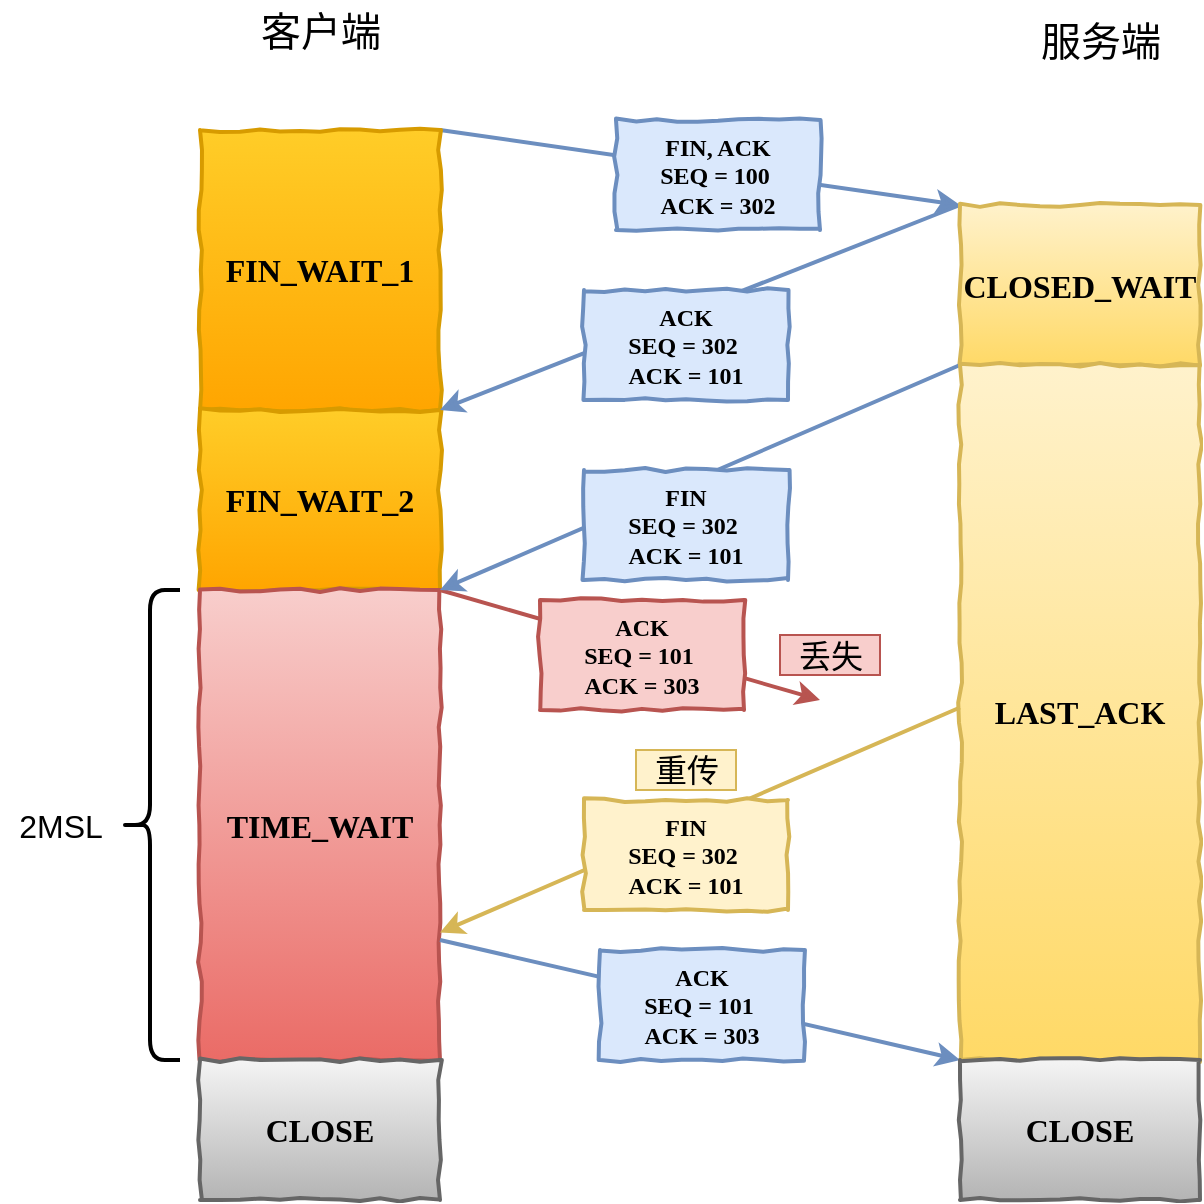 <mxfile version="16.1.0" type="github">
  <diagram id="WaHfDH1Nx6i7GQKPyZjy" name="Page-1">
    <mxGraphModel dx="946" dy="470" grid="1" gridSize="10" guides="1" tooltips="1" connect="1" arrows="1" fold="1" page="1" pageScale="1" pageWidth="827" pageHeight="1169" math="0" shadow="0">
      <root>
        <mxCell id="0" />
        <mxCell id="1" parent="0" />
        <mxCell id="Pf2hlAxHjkDawbTUkIR2-2" value="客户端" style="text;html=1;align=center;verticalAlign=middle;resizable=0;points=[];autosize=1;fontSize=20;" vertex="1" parent="1">
          <mxGeometry x="390" y="550" width="80" height="30" as="geometry" />
        </mxCell>
        <mxCell id="Pf2hlAxHjkDawbTUkIR2-3" value="服务端" style="text;html=1;align=center;verticalAlign=middle;resizable=0;points=[];autosize=1;fontSize=20;" vertex="1" parent="1">
          <mxGeometry x="780" y="555" width="80" height="30" as="geometry" />
        </mxCell>
        <mxCell id="Pf2hlAxHjkDawbTUkIR2-8" style="edgeStyle=none;rounded=0;orthogonalLoop=1;jettySize=auto;html=1;exitX=1;exitY=0;exitDx=0;exitDy=0;entryX=0;entryY=0;entryDx=0;entryDy=0;strokeWidth=2;fontSize=16;fillColor=#dae8fc;strokeColor=#6c8ebf;" edge="1" parent="1" source="Pf2hlAxHjkDawbTUkIR2-9" target="Pf2hlAxHjkDawbTUkIR2-16">
          <mxGeometry relative="1" as="geometry" />
        </mxCell>
        <mxCell id="Pf2hlAxHjkDawbTUkIR2-9" value="FIN_WAIT_1" style="html=1;whiteSpace=wrap;comic=1;strokeWidth=2;fontFamily=Comic Sans MS;fontStyle=1;fontSize=16;fillColor=#ffcd28;strokeColor=#d79b00;gradientColor=#ffa500;" vertex="1" parent="1">
          <mxGeometry x="370" y="615" width="120" height="140" as="geometry" />
        </mxCell>
        <mxCell id="Pf2hlAxHjkDawbTUkIR2-10" style="edgeStyle=none;rounded=0;orthogonalLoop=1;jettySize=auto;html=1;exitX=1;exitY=1;exitDx=0;exitDy=0;strokeWidth=2;fontSize=16;fillColor=#f8cecc;strokeColor=#b85450;" edge="1" parent="1" source="Pf2hlAxHjkDawbTUkIR2-11">
          <mxGeometry relative="1" as="geometry">
            <mxPoint x="680" y="900" as="targetPoint" />
          </mxGeometry>
        </mxCell>
        <mxCell id="Pf2hlAxHjkDawbTUkIR2-11" value="FIN_WAIT_2" style="html=1;whiteSpace=wrap;comic=1;strokeWidth=2;fontFamily=Comic Sans MS;fontStyle=1;fontSize=16;gradientColor=#ffa500;fillColor=#ffcd28;strokeColor=#d79b00;" vertex="1" parent="1">
          <mxGeometry x="370" y="755" width="120" height="90" as="geometry" />
        </mxCell>
        <mxCell id="Pf2hlAxHjkDawbTUkIR2-12" style="edgeStyle=none;rounded=0;orthogonalLoop=1;jettySize=auto;html=1;dashed=1;" edge="1" parent="1" source="Pf2hlAxHjkDawbTUkIR2-13">
          <mxGeometry relative="1" as="geometry">
            <mxPoint x="430" y="925" as="targetPoint" />
          </mxGeometry>
        </mxCell>
        <mxCell id="Pf2hlAxHjkDawbTUkIR2-13" value="TIME_WAIT" style="html=1;whiteSpace=wrap;comic=1;strokeWidth=2;fontFamily=Comic Sans MS;fontStyle=1;fontSize=16;gradientColor=#ea6b66;fillColor=#f8cecc;strokeColor=#b85450;" vertex="1" parent="1">
          <mxGeometry x="370" y="845" width="120" height="235" as="geometry" />
        </mxCell>
        <mxCell id="Pf2hlAxHjkDawbTUkIR2-15" style="edgeStyle=none;rounded=0;orthogonalLoop=1;jettySize=auto;html=1;exitX=0;exitY=0;exitDx=0;exitDy=0;entryX=1;entryY=0;entryDx=0;entryDy=0;strokeWidth=2;fontSize=16;fillColor=#dae8fc;strokeColor=#6c8ebf;" edge="1" parent="1" source="Pf2hlAxHjkDawbTUkIR2-16" target="Pf2hlAxHjkDawbTUkIR2-11">
          <mxGeometry relative="1" as="geometry" />
        </mxCell>
        <mxCell id="Pf2hlAxHjkDawbTUkIR2-16" value="CLOSED_WAIT" style="html=1;whiteSpace=wrap;comic=1;strokeWidth=2;fontFamily=Comic Sans MS;fontStyle=1;fontSize=16;gradientColor=#ffd966;fillColor=#fff2cc;strokeColor=#d6b656;" vertex="1" parent="1">
          <mxGeometry x="750" y="652.5" width="120" height="80" as="geometry" />
        </mxCell>
        <mxCell id="Pf2hlAxHjkDawbTUkIR2-17" style="edgeStyle=none;rounded=0;orthogonalLoop=1;jettySize=auto;html=1;exitX=0;exitY=0;exitDx=0;exitDy=0;entryX=1;entryY=0;entryDx=0;entryDy=0;strokeWidth=2;fontSize=16;fillColor=#dae8fc;strokeColor=#6c8ebf;" edge="1" parent="1" source="Pf2hlAxHjkDawbTUkIR2-18" target="Pf2hlAxHjkDawbTUkIR2-13">
          <mxGeometry relative="1" as="geometry" />
        </mxCell>
        <mxCell id="Pf2hlAxHjkDawbTUkIR2-18" value="LAST_ACK" style="html=1;whiteSpace=wrap;comic=1;strokeWidth=2;fontFamily=Comic Sans MS;fontStyle=1;fontSize=16;gradientColor=#ffd966;fillColor=#fff2cc;strokeColor=#d6b656;" vertex="1" parent="1">
          <mxGeometry x="750" y="732.5" width="120" height="347.5" as="geometry" />
        </mxCell>
        <mxCell id="Pf2hlAxHjkDawbTUkIR2-22" value="FIN, ACK&lt;br&gt;SEQ = 100&amp;nbsp;&lt;br&gt;ACK = 302" style="html=1;whiteSpace=wrap;comic=1;strokeWidth=2;fontFamily=Comic Sans MS;fontStyle=1;fillColor=#dae8fc;strokeColor=#6c8ebf;" vertex="1" parent="1">
          <mxGeometry x="578" y="610" width="102" height="55" as="geometry" />
        </mxCell>
        <mxCell id="Pf2hlAxHjkDawbTUkIR2-23" value="ACK&lt;br&gt;SEQ = 302&amp;nbsp;&lt;br&gt;ACK = 101" style="html=1;whiteSpace=wrap;comic=1;strokeWidth=2;fontFamily=Comic Sans MS;fontStyle=1;fillColor=#dae8fc;strokeColor=#6c8ebf;" vertex="1" parent="1">
          <mxGeometry x="562" y="695" width="102" height="55" as="geometry" />
        </mxCell>
        <mxCell id="Pf2hlAxHjkDawbTUkIR2-24" value="FIN&lt;br&gt;SEQ = 302&amp;nbsp;&lt;br&gt;ACK = 101" style="html=1;whiteSpace=wrap;comic=1;strokeWidth=2;fontFamily=Comic Sans MS;fontStyle=1;fillColor=#dae8fc;strokeColor=#6c8ebf;" vertex="1" parent="1">
          <mxGeometry x="562" y="785" width="102" height="55" as="geometry" />
        </mxCell>
        <mxCell id="Pf2hlAxHjkDawbTUkIR2-25" value="ACK&lt;br&gt;SEQ = 101&amp;nbsp;&lt;br&gt;ACK = 303" style="html=1;whiteSpace=wrap;comic=1;strokeWidth=2;fontFamily=Comic Sans MS;fontStyle=1;fillColor=#f8cecc;strokeColor=#b85450;" vertex="1" parent="1">
          <mxGeometry x="540" y="850" width="102" height="55" as="geometry" />
        </mxCell>
        <mxCell id="Pf2hlAxHjkDawbTUkIR2-26" value="" style="shape=curlyBracket;whiteSpace=wrap;html=1;rounded=1;strokeWidth=2;fontSize=16;" vertex="1" parent="1">
          <mxGeometry x="330" y="845" width="30" height="235" as="geometry" />
        </mxCell>
        <mxCell id="Pf2hlAxHjkDawbTUkIR2-47" value="丢失" style="text;html=1;align=center;verticalAlign=middle;resizable=0;points=[];autosize=1;strokeColor=#b85450;fillColor=#f8cecc;fontSize=16;" vertex="1" parent="1">
          <mxGeometry x="660" y="867.5" width="50" height="20" as="geometry" />
        </mxCell>
        <mxCell id="Pf2hlAxHjkDawbTUkIR2-48" style="edgeStyle=none;rounded=0;orthogonalLoop=1;jettySize=auto;html=1;exitX=0;exitY=0;exitDx=0;exitDy=0;entryX=1;entryY=0;entryDx=0;entryDy=0;strokeWidth=2;fontSize=16;fillColor=#fff2cc;strokeColor=#d6b656;" edge="1" parent="1">
          <mxGeometry relative="1" as="geometry">
            <mxPoint x="750" y="903.75" as="sourcePoint" />
            <mxPoint x="490" y="1016.25" as="targetPoint" />
          </mxGeometry>
        </mxCell>
        <mxCell id="Pf2hlAxHjkDawbTUkIR2-49" value="FIN&lt;br&gt;SEQ = 302&amp;nbsp;&lt;br&gt;ACK = 101" style="html=1;whiteSpace=wrap;comic=1;strokeWidth=2;fontFamily=Comic Sans MS;fontStyle=1;fillColor=#fff2cc;strokeColor=#d6b656;" vertex="1" parent="1">
          <mxGeometry x="562" y="950" width="102" height="55" as="geometry" />
        </mxCell>
        <mxCell id="Pf2hlAxHjkDawbTUkIR2-50" value="重传" style="text;html=1;align=center;verticalAlign=middle;resizable=0;points=[];autosize=1;strokeColor=#d6b656;fillColor=#fff2cc;fontSize=16;" vertex="1" parent="1">
          <mxGeometry x="588" y="925" width="50" height="20" as="geometry" />
        </mxCell>
        <mxCell id="Pf2hlAxHjkDawbTUkIR2-51" style="edgeStyle=none;rounded=0;orthogonalLoop=1;jettySize=auto;html=1;exitX=1;exitY=1;exitDx=0;exitDy=0;strokeWidth=2;fontSize=16;fillColor=#dae8fc;strokeColor=#6c8ebf;entryX=0;entryY=1;entryDx=0;entryDy=0;" edge="1" parent="1" target="Pf2hlAxHjkDawbTUkIR2-18">
          <mxGeometry relative="1" as="geometry">
            <mxPoint x="490" y="1020" as="sourcePoint" />
            <mxPoint x="680" y="1075" as="targetPoint" />
          </mxGeometry>
        </mxCell>
        <mxCell id="Pf2hlAxHjkDawbTUkIR2-55" value="CLOSE" style="html=1;whiteSpace=wrap;comic=1;strokeWidth=2;fontFamily=Comic Sans MS;fontStyle=1;fontSize=16;gradientColor=#b3b3b3;fillColor=#f5f5f5;strokeColor=#666666;" vertex="1" parent="1">
          <mxGeometry x="370" y="1080" width="120" height="70" as="geometry" />
        </mxCell>
        <mxCell id="Pf2hlAxHjkDawbTUkIR2-58" value="ACK&lt;br&gt;SEQ = 101&amp;nbsp;&lt;br&gt;ACK = 303" style="html=1;whiteSpace=wrap;comic=1;strokeWidth=2;fontFamily=Comic Sans MS;fontStyle=1;fillColor=#dae8fc;strokeColor=#6c8ebf;" vertex="1" parent="1">
          <mxGeometry x="570" y="1025" width="102" height="55" as="geometry" />
        </mxCell>
        <mxCell id="Pf2hlAxHjkDawbTUkIR2-60" value="CLOSE" style="html=1;whiteSpace=wrap;comic=1;strokeWidth=2;fontFamily=Comic Sans MS;fontStyle=1;fontSize=16;gradientColor=#b3b3b3;fillColor=#f5f5f5;strokeColor=#666666;" vertex="1" parent="1">
          <mxGeometry x="750" y="1080" width="120" height="70" as="geometry" />
        </mxCell>
        <mxCell id="Pf2hlAxHjkDawbTUkIR2-61" value="2MSL" style="text;html=1;align=center;verticalAlign=middle;resizable=0;points=[];autosize=1;strokeColor=none;fillColor=none;fontSize=16;" vertex="1" parent="1">
          <mxGeometry x="270" y="952.5" width="60" height="20" as="geometry" />
        </mxCell>
      </root>
    </mxGraphModel>
  </diagram>
</mxfile>
